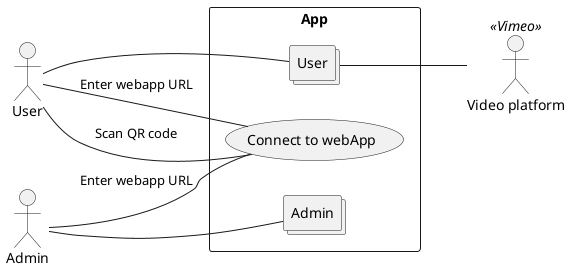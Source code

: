 @startuml
'General diagram truncated for overall visibility. For more details, see the User and admin diagrams

:User: as usr
:Admin: as org
:Video platform: as vim <<Vimeo>>

left to right direction

Rectangle App {
    (Connect to webApp) as InAPP
    Collections User
    Collections Admin
}

org--Admin
org--InAPP: Enter webapp URL


usr--InAPP: Enter webapp URL
usr--InAPP: Scan QR code
usr--User

vim-up-User

'Includes / extends
@enduml

